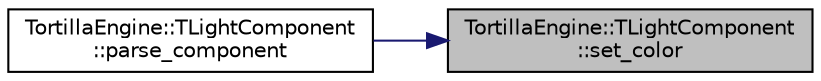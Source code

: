 digraph "TortillaEngine::TLightComponent::set_color"
{
 // LATEX_PDF_SIZE
  edge [fontname="Helvetica",fontsize="10",labelfontname="Helvetica",labelfontsize="10"];
  node [fontname="Helvetica",fontsize="10",shape=record];
  rankdir="RL";
  Node1 [label="TortillaEngine::TLightComponent\l::set_color",height=0.2,width=0.4,color="black", fillcolor="grey75", style="filled", fontcolor="black",tooltip="Sets the color of the light."];
  Node1 -> Node2 [dir="back",color="midnightblue",fontsize="10",style="solid",fontname="Helvetica"];
  Node2 [label="TortillaEngine::TLightComponent\l::parse_component",height=0.2,width=0.4,color="black", fillcolor="white", style="filled",URL="$class_tortilla_engine_1_1_t_light_component.html#a1a3c78ba80c1ee6a07c9d3a28956932b",tooltip="Load the component data from a xml node."];
}
